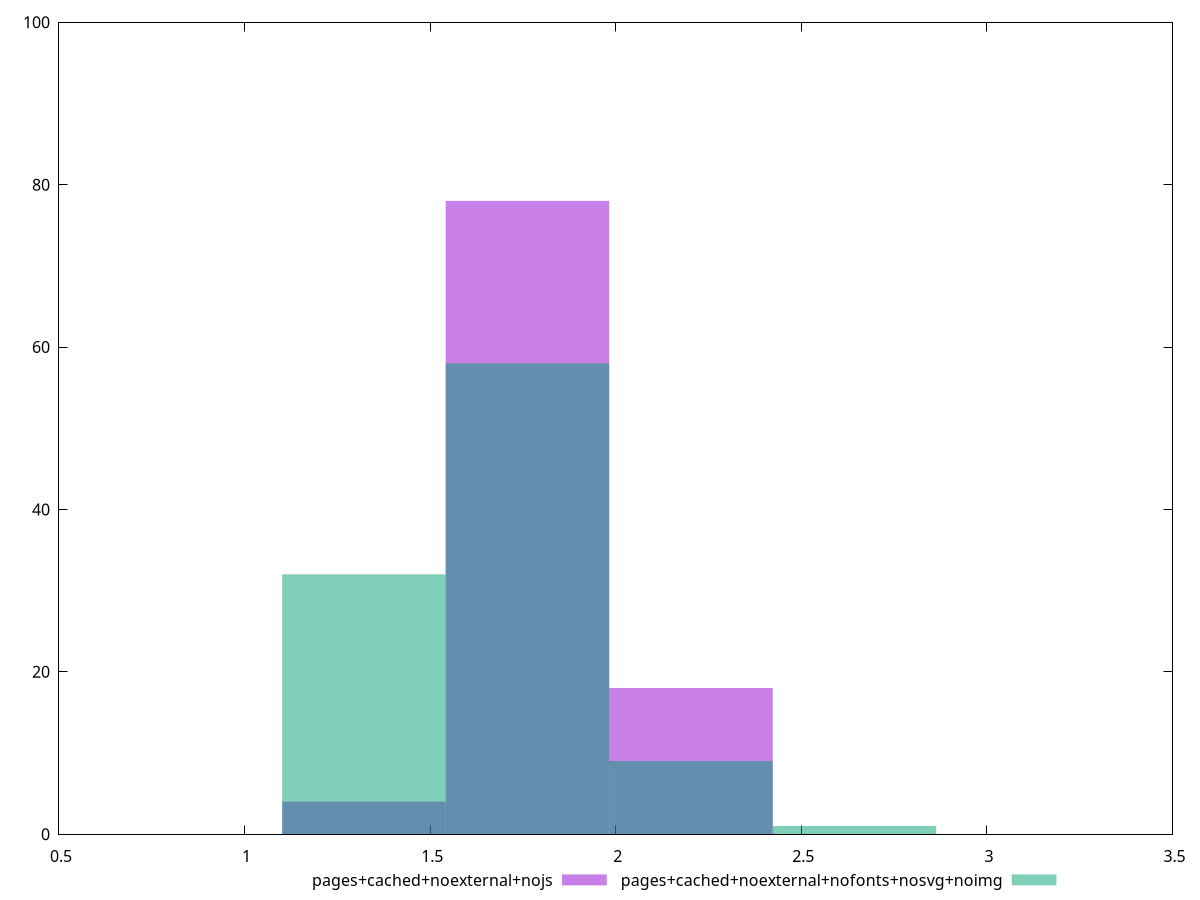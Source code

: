 reset
set terminal svg size 640, 500 enhanced background rgb 'white'
set output "report_00007_2020-12-11T15:55:29.892Z/server-response-time/comparison/histogram/10_vs_11.svg"

$pagesCachedNoexternalNojs <<EOF
1.3215652376310711 4
1.7620869835080948 78
2.2026087293851186 18
EOF

$pagesCachedNoexternalNofontsNosvgNoimg <<EOF
1.7620869835080948 58
2.2026087293851186 9
1.3215652376310711 32
2.6431304752621423 1
EOF

set key outside below
set boxwidth 0.4405217458770237
set yrange [0:100]
set style fill transparent solid 0.5 noborder

plot \
  $pagesCachedNoexternalNojs title "pages+cached+noexternal+nojs" with boxes, \
  $pagesCachedNoexternalNofontsNosvgNoimg title "pages+cached+noexternal+nofonts+nosvg+noimg" with boxes, \


reset